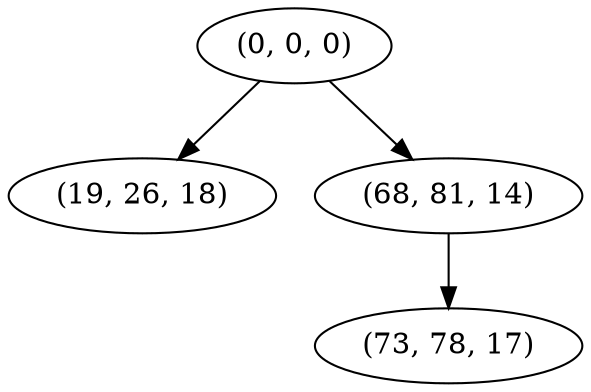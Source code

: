 digraph tree {
    "(0, 0, 0)";
    "(19, 26, 18)";
    "(68, 81, 14)";
    "(73, 78, 17)";
    "(0, 0, 0)" -> "(19, 26, 18)";
    "(0, 0, 0)" -> "(68, 81, 14)";
    "(68, 81, 14)" -> "(73, 78, 17)";
}
